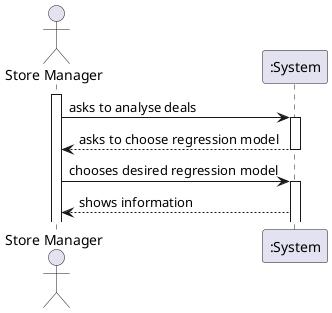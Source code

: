 @startuml

actor "Store Manager" as manager
activate manager

participant ":System" as system

manager -> system : asks to analyse deals
activate system

system --> manager : asks to choose regression model
deactivate system

manager -> system : chooses desired regression model
activate system

system --> manager : shows information
@enduml
